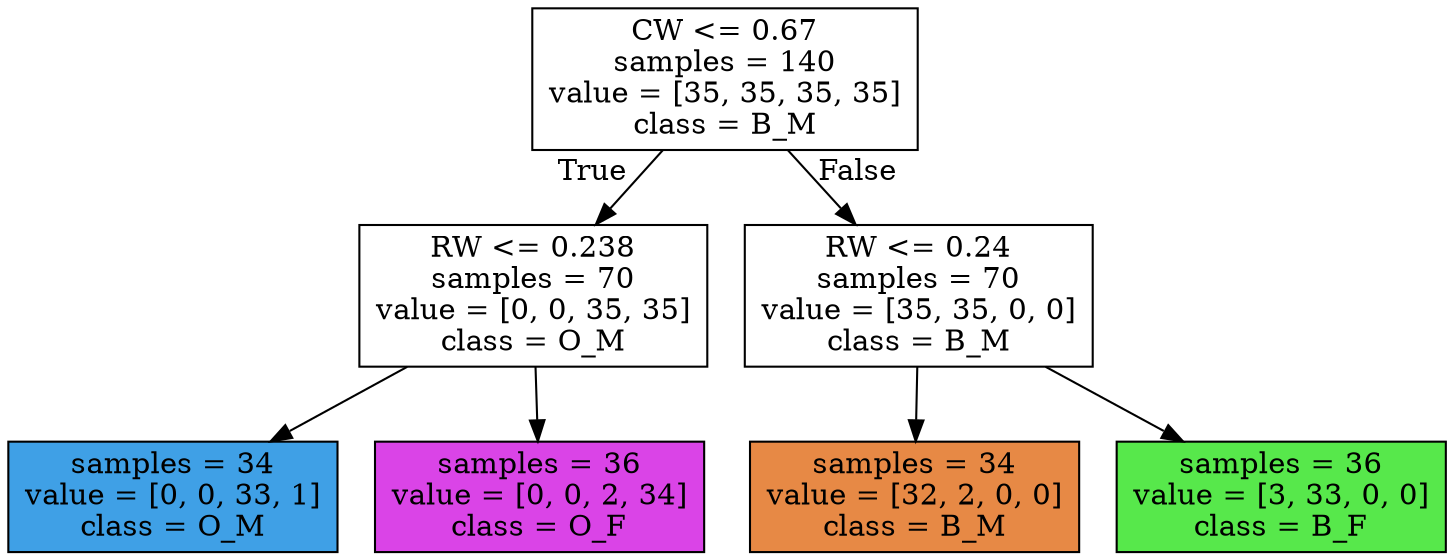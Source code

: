 digraph Tree {
node [shape=box, style="filled", color="black"] ;
0 [label="CW <= 0.67\nsamples = 140\nvalue = [35, 35, 35, 35]\nclass = B_M", fillcolor="#e5813900"] ;
1 [label="RW <= 0.238\nsamples = 70\nvalue = [0, 0, 35, 35]\nclass = O_M", fillcolor="#399de500"] ;
0 -> 1 [labeldistance=2.5, labelangle=45, headlabel="True"] ;
2 [label="samples = 34\nvalue = [0, 0, 33, 1]\nclass = O_M", fillcolor="#399de5f7"] ;
1 -> 2 ;
3 [label="samples = 36\nvalue = [0, 0, 2, 34]\nclass = O_F", fillcolor="#d739e5f0"] ;
1 -> 3 ;
4 [label="RW <= 0.24\nsamples = 70\nvalue = [35, 35, 0, 0]\nclass = B_M", fillcolor="#e5813900"] ;
0 -> 4 [labeldistance=2.5, labelangle=-45, headlabel="False"] ;
5 [label="samples = 34\nvalue = [32, 2, 0, 0]\nclass = B_M", fillcolor="#e58139ef"] ;
4 -> 5 ;
6 [label="samples = 36\nvalue = [3, 33, 0, 0]\nclass = B_F", fillcolor="#47e539e8"] ;
4 -> 6 ;
}